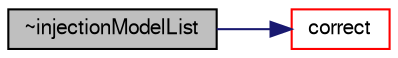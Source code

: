 digraph "~injectionModelList"
{
  bgcolor="transparent";
  edge [fontname="FreeSans",fontsize="10",labelfontname="FreeSans",labelfontsize="10"];
  node [fontname="FreeSans",fontsize="10",shape=record];
  rankdir="LR";
  Node307 [label="~injectionModelList",height=0.2,width=0.4,color="black", fillcolor="grey75", style="filled", fontcolor="black"];
  Node307 -> Node308 [color="midnightblue",fontsize="10",style="solid",fontname="FreeSans"];
  Node308 [label="correct",height=0.2,width=0.4,color="red",URL="$a29106.html#ade7ea803eec5a45713b517ac8a73dcbe",tooltip="Correct. "];
}
